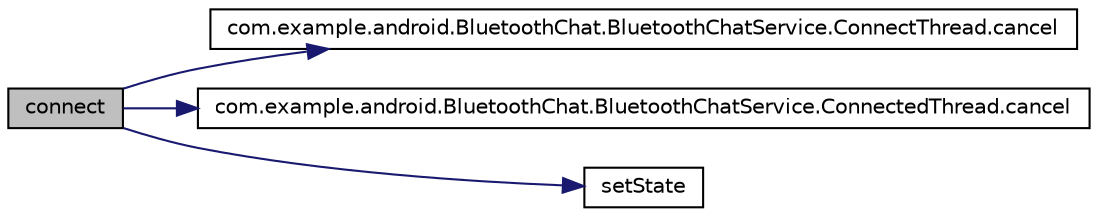 digraph G
{
  edge [fontname="Helvetica",fontsize="10",labelfontname="Helvetica",labelfontsize="10"];
  node [fontname="Helvetica",fontsize="10",shape=record];
  rankdir="LR";
  Node1 [label="connect",height=0.2,width=0.4,color="black", fillcolor="grey75", style="filled" fontcolor="black"];
  Node1 -> Node2 [color="midnightblue",fontsize="10",style="solid"];
  Node2 [label="com.example.android.BluetoothChat.BluetoothChatService.ConnectThread.cancel",height=0.2,width=0.4,color="black", fillcolor="white", style="filled",URL="$classcom_1_1example_1_1android_1_1_bluetooth_chat_1_1_bluetooth_chat_service_1_1_connect_thread.html#a02d5fa6b14e221f3012a794b905be166"];
  Node1 -> Node3 [color="midnightblue",fontsize="10",style="solid"];
  Node3 [label="com.example.android.BluetoothChat.BluetoothChatService.ConnectedThread.cancel",height=0.2,width=0.4,color="black", fillcolor="white", style="filled",URL="$classcom_1_1example_1_1android_1_1_bluetooth_chat_1_1_bluetooth_chat_service_1_1_connected_thread.html#a02d5fa6b14e221f3012a794b905be166"];
  Node1 -> Node4 [color="midnightblue",fontsize="10",style="solid"];
  Node4 [label="setState",height=0.2,width=0.4,color="black", fillcolor="white", style="filled",URL="$classcom_1_1example_1_1android_1_1_bluetooth_chat_1_1_bluetooth_chat_service.html#a09b77b92fc6c880860a3dbf4ab21e36c"];
}
